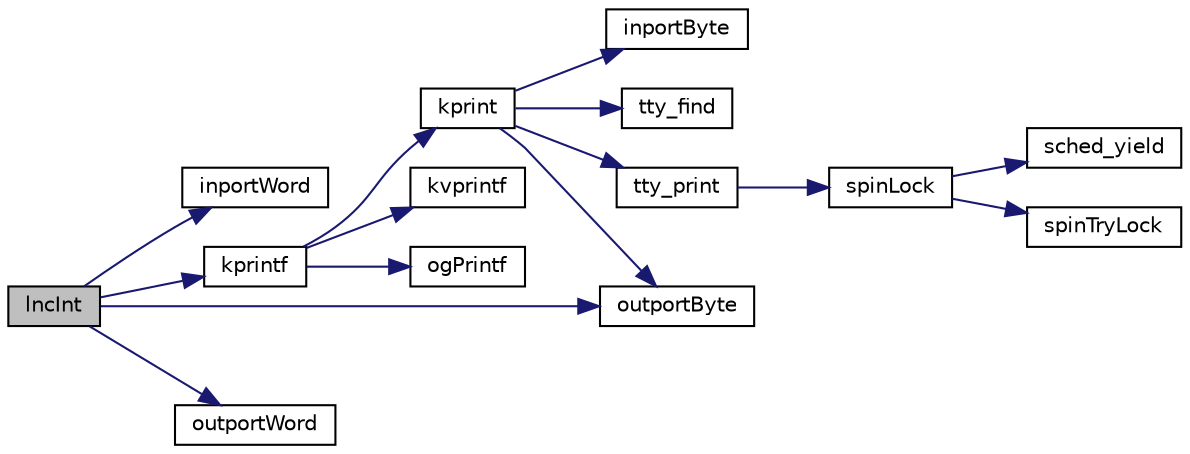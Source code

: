 digraph "lncInt"
{
 // LATEX_PDF_SIZE
  edge [fontname="Helvetica",fontsize="10",labelfontname="Helvetica",labelfontsize="10"];
  node [fontname="Helvetica",fontsize="10",shape=record];
  rankdir="LR";
  Node1 [label="lncInt",height=0.2,width=0.4,color="black", fillcolor="grey75", style="filled", fontcolor="black",tooltip=" "];
  Node1 -> Node2 [color="midnightblue",fontsize="10",style="solid",fontname="Helvetica"];
  Node2 [label="inportWord",height=0.2,width=0.4,color="black", fillcolor="white", style="filled",URL="$io_8h.html#afb703b187feb4b92444454df6c3dd9e6",tooltip="input one word from specified port"];
  Node1 -> Node3 [color="midnightblue",fontsize="10",style="solid",fontname="Helvetica"];
  Node3 [label="kprintf",height=0.2,width=0.4,color="black", fillcolor="white", style="filled",URL="$kprintf_8h.html#a20b56810edb62a6fe59917015c30848f",tooltip=" "];
  Node3 -> Node4 [color="midnightblue",fontsize="10",style="solid",fontname="Helvetica"];
  Node4 [label="kprint",height=0.2,width=0.4,color="black", fillcolor="white", style="filled",URL="$video_8h.html#a5429378b96a24fadfd2d1f8d777eb95a",tooltip=" "];
  Node4 -> Node5 [color="midnightblue",fontsize="10",style="solid",fontname="Helvetica"];
  Node5 [label="inportByte",height=0.2,width=0.4,color="black", fillcolor="white", style="filled",URL="$io_8h.html#a77b934268de1b3ecdcf3f275413b3108",tooltip="input one byte from specified port"];
  Node4 -> Node6 [color="midnightblue",fontsize="10",style="solid",fontname="Helvetica"];
  Node6 [label="outportByte",height=0.2,width=0.4,color="black", fillcolor="white", style="filled",URL="$io_8h.html#a8acc1a06073db2e7b92ffbd00fbd0cf1",tooltip="outputut one byte to specified port"];
  Node4 -> Node7 [color="midnightblue",fontsize="10",style="solid",fontname="Helvetica"];
  Node7 [label="tty_find",height=0.2,width=0.4,color="black", fillcolor="white", style="filled",URL="$tty_8h.html#a4f96ccac7e60296ef496008d8cbed0ff",tooltip=" "];
  Node4 -> Node8 [color="midnightblue",fontsize="10",style="solid",fontname="Helvetica"];
  Node8 [label="tty_print",height=0.2,width=0.4,color="black", fillcolor="white", style="filled",URL="$tty_8h.html#ad96f57a7c113d3cfa76ee5fed6de33c0",tooltip=" "];
  Node8 -> Node9 [color="midnightblue",fontsize="10",style="solid",fontname="Helvetica"];
  Node9 [label="spinLock",height=0.2,width=0.4,color="black", fillcolor="white", style="filled",URL="$armv6_2spinlock_8c.html#a71f03d2ba55111c715b6068254847a53",tooltip=" "];
  Node9 -> Node10 [color="midnightblue",fontsize="10",style="solid",fontname="Helvetica"];
  Node10 [label="sched_yield",height=0.2,width=0.4,color="black", fillcolor="white", style="filled",URL="$armv6_2sched_8c.html#a08933fe6d593a1c78b9080359f15a0b7",tooltip=" "];
  Node9 -> Node11 [color="midnightblue",fontsize="10",style="solid",fontname="Helvetica"];
  Node11 [label="spinTryLock",height=0.2,width=0.4,color="black", fillcolor="white", style="filled",URL="$armv6_2spinlock_8c.html#a740766af5da58616f700fffab6768a78",tooltip=" "];
  Node3 -> Node12 [color="midnightblue",fontsize="10",style="solid",fontname="Helvetica"];
  Node12 [label="kvprintf",height=0.2,width=0.4,color="black", fillcolor="white", style="filled",URL="$kprintf_8c.html#a3093cdac4668a4ccffdd7f77270888b7",tooltip=" "];
  Node3 -> Node13 [color="midnightblue",fontsize="10",style="solid",fontname="Helvetica"];
  Node13 [label="ogPrintf",height=0.2,width=0.4,color="black", fillcolor="white", style="filled",URL="$kprintf_8h.html#a3b4a66bf1f6583e65660f281b6014aa1",tooltip=" "];
  Node1 -> Node6 [color="midnightblue",fontsize="10",style="solid",fontname="Helvetica"];
  Node1 -> Node14 [color="midnightblue",fontsize="10",style="solid",fontname="Helvetica"];
  Node14 [label="outportWord",height=0.2,width=0.4,color="black", fillcolor="white", style="filled",URL="$io_8h.html#a243f6b6d22cc5948908b764d58efc2b0",tooltip="outputut one word to specified port"];
}
